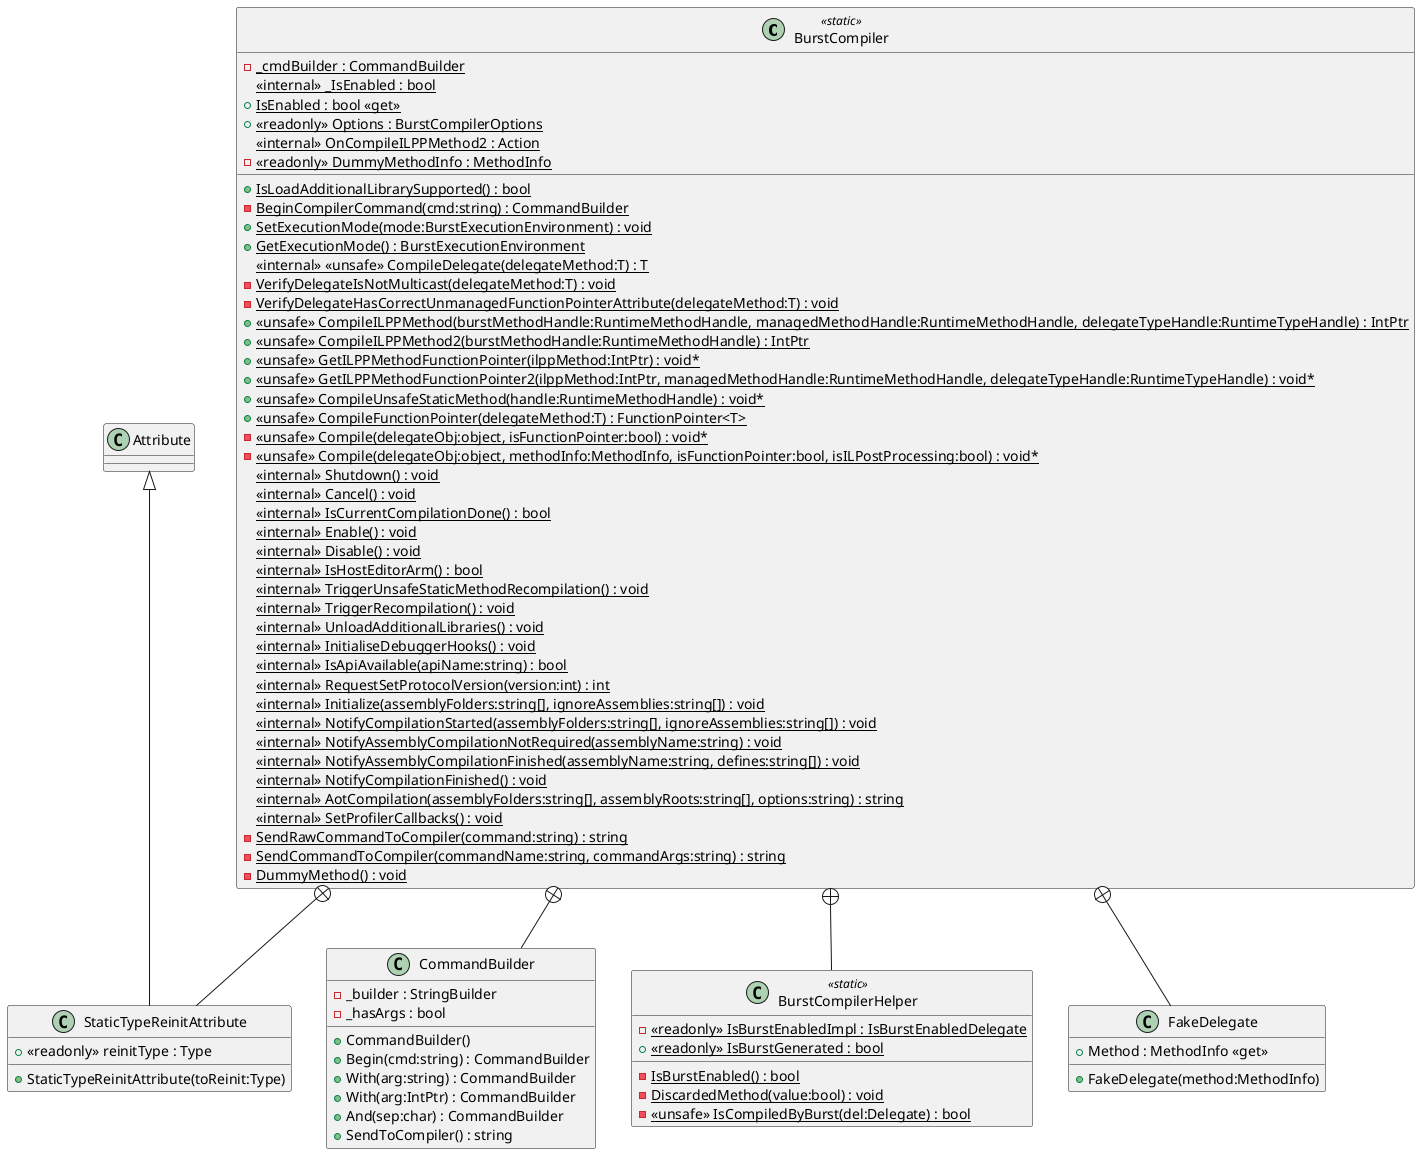 @startuml
class BurstCompiler <<static>> {
    + {static} IsLoadAdditionalLibrarySupported() : bool
    - {static} _cmdBuilder : CommandBuilder
    - {static} BeginCompilerCommand(cmd:string) : CommandBuilder
    <<internal>> {static} _IsEnabled : bool
    + {static} IsEnabled : bool <<get>>
    + {static} <<readonly>> Options : BurstCompilerOptions
    + {static} SetExecutionMode(mode:BurstExecutionEnvironment) : void
    + {static} GetExecutionMode() : BurstExecutionEnvironment
    <<internal>> {static} <<unsafe>> CompileDelegate(delegateMethod:T) : T
    - {static} VerifyDelegateIsNotMulticast(delegateMethod:T) : void
    - {static} VerifyDelegateHasCorrectUnmanagedFunctionPointerAttribute(delegateMethod:T) : void
    + {static} <<unsafe>> CompileILPPMethod(burstMethodHandle:RuntimeMethodHandle, managedMethodHandle:RuntimeMethodHandle, delegateTypeHandle:RuntimeTypeHandle) : IntPtr
    + {static} <<unsafe>> CompileILPPMethod2(burstMethodHandle:RuntimeMethodHandle) : IntPtr
    <<internal>> {static} OnCompileILPPMethod2 : Action
    + {static} <<unsafe>> GetILPPMethodFunctionPointer(ilppMethod:IntPtr) : void*
    + {static} <<unsafe>> GetILPPMethodFunctionPointer2(ilppMethod:IntPtr, managedMethodHandle:RuntimeMethodHandle, delegateTypeHandle:RuntimeTypeHandle) : void*
    + {static} <<unsafe>> CompileUnsafeStaticMethod(handle:RuntimeMethodHandle) : void*
    + {static} <<unsafe>> CompileFunctionPointer(delegateMethod:T) : FunctionPointer<T>
    - {static} <<unsafe>> Compile(delegateObj:object, isFunctionPointer:bool) : void*
    - {static} <<unsafe>> Compile(delegateObj:object, methodInfo:MethodInfo, isFunctionPointer:bool, isILPostProcessing:bool) : void*
    <<internal>> {static} Shutdown() : void
    <<internal>> {static} Cancel() : void
    <<internal>> {static} IsCurrentCompilationDone() : bool
    <<internal>> {static} Enable() : void
    <<internal>> {static} Disable() : void
    <<internal>> {static} IsHostEditorArm() : bool
    <<internal>> {static} TriggerUnsafeStaticMethodRecompilation() : void
    <<internal>> {static} TriggerRecompilation() : void
    <<internal>> {static} UnloadAdditionalLibraries() : void
    <<internal>> {static} InitialiseDebuggerHooks() : void
    <<internal>> {static} IsApiAvailable(apiName:string) : bool
    <<internal>> {static} RequestSetProtocolVersion(version:int) : int
    <<internal>> {static} Initialize(assemblyFolders:string[], ignoreAssemblies:string[]) : void
    <<internal>> {static} NotifyCompilationStarted(assemblyFolders:string[], ignoreAssemblies:string[]) : void
    <<internal>> {static} NotifyAssemblyCompilationNotRequired(assemblyName:string) : void
    <<internal>> {static} NotifyAssemblyCompilationFinished(assemblyName:string, defines:string[]) : void
    <<internal>> {static} NotifyCompilationFinished() : void
    <<internal>> {static} AotCompilation(assemblyFolders:string[], assemblyRoots:string[], options:string) : string
    <<internal>> {static} SetProfilerCallbacks() : void
    - {static} SendRawCommandToCompiler(command:string) : string
    - {static} SendCommandToCompiler(commandName:string, commandArgs:string) : string
    - {static} <<readonly>> DummyMethodInfo : MethodInfo
    - {static} DummyMethod() : void
}
class CommandBuilder {
    - _builder : StringBuilder
    - _hasArgs : bool
    + CommandBuilder()
    + Begin(cmd:string) : CommandBuilder
    + With(arg:string) : CommandBuilder
    + With(arg:IntPtr) : CommandBuilder
    + And(sep:char) : CommandBuilder
    + SendToCompiler() : string
}
class StaticTypeReinitAttribute {
    + <<readonly>> reinitType : Type
    + StaticTypeReinitAttribute(toReinit:Type)
}
class BurstCompilerHelper <<static>> {
    - {static} <<readonly>> IsBurstEnabledImpl : IsBurstEnabledDelegate
    - {static} IsBurstEnabled() : bool
    - {static} DiscardedMethod(value:bool) : void
    - {static} <<unsafe>> IsCompiledByBurst(del:Delegate) : bool
    + {static} <<readonly>> IsBurstGenerated : bool
}
class FakeDelegate {
    + FakeDelegate(method:MethodInfo)
    + Method : MethodInfo <<get>>
}
BurstCompiler +-- CommandBuilder
BurstCompiler +-- StaticTypeReinitAttribute
Attribute <|-- StaticTypeReinitAttribute
BurstCompiler +-- BurstCompilerHelper
BurstCompiler +-- FakeDelegate
@enduml
